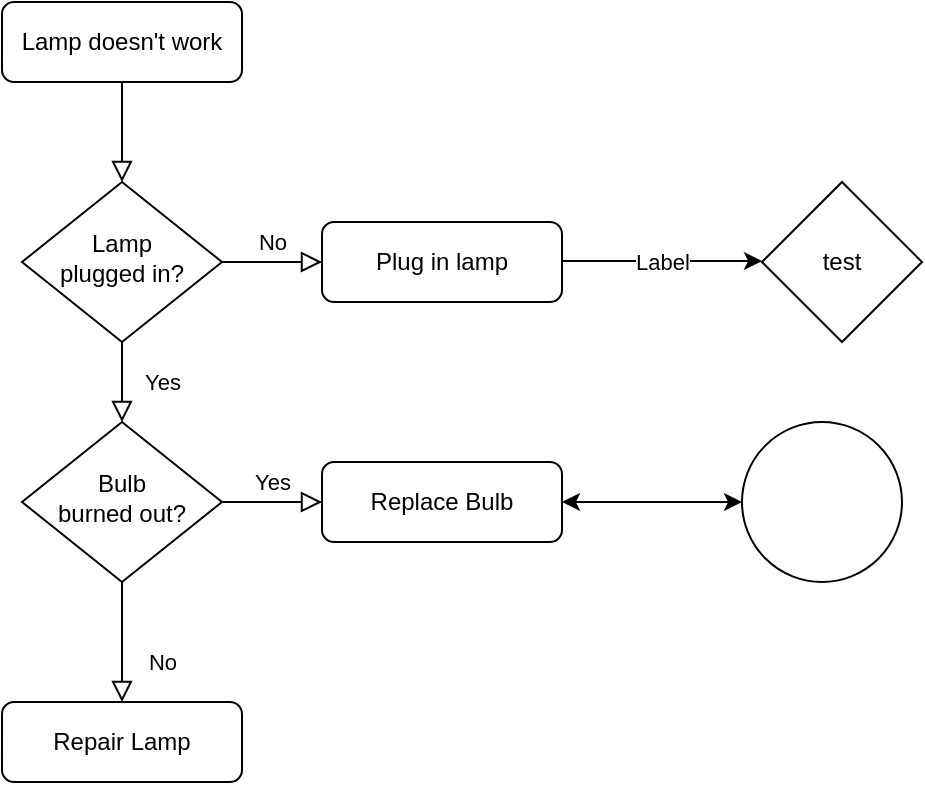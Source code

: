 <mxfile version="20.0.4" type="github" pages="6">
  <diagram id="C5RBs43oDa-KdzZeNtuy" name="Page-1">
    <mxGraphModel dx="1422" dy="794" grid="1" gridSize="10" guides="1" tooltips="1" connect="1" arrows="1" fold="1" page="1" pageScale="1" pageWidth="827" pageHeight="1169" math="0" shadow="0">
      <root>
        <mxCell id="WIyWlLk6GJQsqaUBKTNV-0" />
        <mxCell id="WIyWlLk6GJQsqaUBKTNV-1" parent="WIyWlLk6GJQsqaUBKTNV-0" />
        <mxCell id="WIyWlLk6GJQsqaUBKTNV-2" value="" style="rounded=0;html=1;jettySize=auto;orthogonalLoop=1;fontSize=11;endArrow=block;endFill=0;endSize=8;strokeWidth=1;shadow=0;labelBackgroundColor=none;edgeStyle=orthogonalEdgeStyle;" parent="WIyWlLk6GJQsqaUBKTNV-1" source="WIyWlLk6GJQsqaUBKTNV-3" target="WIyWlLk6GJQsqaUBKTNV-6" edge="1">
          <mxGeometry relative="1" as="geometry" />
        </mxCell>
        <mxCell id="WIyWlLk6GJQsqaUBKTNV-3" value="Lamp doesn&#39;t work" style="rounded=1;whiteSpace=wrap;html=1;fontSize=12;glass=0;strokeWidth=1;shadow=0;" parent="WIyWlLk6GJQsqaUBKTNV-1" vertex="1">
          <mxGeometry x="160" y="80" width="120" height="40" as="geometry" />
        </mxCell>
        <mxCell id="WIyWlLk6GJQsqaUBKTNV-4" value="Yes" style="rounded=0;html=1;jettySize=auto;orthogonalLoop=1;fontSize=11;endArrow=block;endFill=0;endSize=8;strokeWidth=1;shadow=0;labelBackgroundColor=none;edgeStyle=orthogonalEdgeStyle;" parent="WIyWlLk6GJQsqaUBKTNV-1" source="WIyWlLk6GJQsqaUBKTNV-6" target="WIyWlLk6GJQsqaUBKTNV-10" edge="1">
          <mxGeometry y="20" relative="1" as="geometry">
            <mxPoint as="offset" />
          </mxGeometry>
        </mxCell>
        <mxCell id="WIyWlLk6GJQsqaUBKTNV-5" value="No" style="edgeStyle=orthogonalEdgeStyle;rounded=0;html=1;jettySize=auto;orthogonalLoop=1;fontSize=11;endArrow=block;endFill=0;endSize=8;strokeWidth=1;shadow=0;labelBackgroundColor=none;" parent="WIyWlLk6GJQsqaUBKTNV-1" source="WIyWlLk6GJQsqaUBKTNV-6" target="WIyWlLk6GJQsqaUBKTNV-7" edge="1">
          <mxGeometry y="10" relative="1" as="geometry">
            <mxPoint as="offset" />
          </mxGeometry>
        </mxCell>
        <mxCell id="WIyWlLk6GJQsqaUBKTNV-6" value="Lamp&lt;br&gt;plugged in?" style="rhombus;whiteSpace=wrap;html=1;shadow=0;fontFamily=Helvetica;fontSize=12;align=center;strokeWidth=1;spacing=6;spacingTop=-4;" parent="WIyWlLk6GJQsqaUBKTNV-1" vertex="1">
          <mxGeometry x="170" y="170" width="100" height="80" as="geometry" />
        </mxCell>
        <mxCell id="WIyWlLk6GJQsqaUBKTNV-7" value="Plug in lamp" style="rounded=1;whiteSpace=wrap;html=1;fontSize=12;glass=0;strokeWidth=1;shadow=0;" parent="WIyWlLk6GJQsqaUBKTNV-1" vertex="1">
          <mxGeometry x="320" y="190" width="120" height="40" as="geometry" />
        </mxCell>
        <mxCell id="WIyWlLk6GJQsqaUBKTNV-8" value="No" style="rounded=0;html=1;jettySize=auto;orthogonalLoop=1;fontSize=11;endArrow=block;endFill=0;endSize=8;strokeWidth=1;shadow=0;labelBackgroundColor=none;edgeStyle=orthogonalEdgeStyle;" parent="WIyWlLk6GJQsqaUBKTNV-1" source="WIyWlLk6GJQsqaUBKTNV-10" target="WIyWlLk6GJQsqaUBKTNV-11" edge="1">
          <mxGeometry x="0.333" y="20" relative="1" as="geometry">
            <mxPoint as="offset" />
          </mxGeometry>
        </mxCell>
        <mxCell id="WIyWlLk6GJQsqaUBKTNV-9" value="Yes" style="edgeStyle=orthogonalEdgeStyle;rounded=0;html=1;jettySize=auto;orthogonalLoop=1;fontSize=11;endArrow=block;endFill=0;endSize=8;strokeWidth=1;shadow=0;labelBackgroundColor=none;" parent="WIyWlLk6GJQsqaUBKTNV-1" source="WIyWlLk6GJQsqaUBKTNV-10" target="WIyWlLk6GJQsqaUBKTNV-12" edge="1">
          <mxGeometry y="10" relative="1" as="geometry">
            <mxPoint as="offset" />
          </mxGeometry>
        </mxCell>
        <mxCell id="WIyWlLk6GJQsqaUBKTNV-10" value="Bulb&lt;br&gt;burned out?" style="rhombus;whiteSpace=wrap;html=1;shadow=0;fontFamily=Helvetica;fontSize=12;align=center;strokeWidth=1;spacing=6;spacingTop=-4;" parent="WIyWlLk6GJQsqaUBKTNV-1" vertex="1">
          <mxGeometry x="170" y="290" width="100" height="80" as="geometry" />
        </mxCell>
        <mxCell id="WIyWlLk6GJQsqaUBKTNV-11" value="Repair Lamp" style="rounded=1;whiteSpace=wrap;html=1;fontSize=12;glass=0;strokeWidth=1;shadow=0;" parent="WIyWlLk6GJQsqaUBKTNV-1" vertex="1">
          <mxGeometry x="160" y="430" width="120" height="40" as="geometry" />
        </mxCell>
        <mxCell id="WIyWlLk6GJQsqaUBKTNV-12" value="Replace Bulb" style="rounded=1;whiteSpace=wrap;html=1;fontSize=12;glass=0;strokeWidth=1;shadow=0;" parent="WIyWlLk6GJQsqaUBKTNV-1" vertex="1">
          <mxGeometry x="320" y="310" width="120" height="40" as="geometry" />
        </mxCell>
        <mxCell id="0f3JeOdPNSi6OkgVjgul-0" value="test" style="rhombus;whiteSpace=wrap;html=1;" parent="WIyWlLk6GJQsqaUBKTNV-1" vertex="1">
          <mxGeometry x="540" y="170" width="80" height="80" as="geometry" />
        </mxCell>
        <mxCell id="0f3JeOdPNSi6OkgVjgul-1" value="" style="endArrow=classic;html=1;rounded=0;" parent="WIyWlLk6GJQsqaUBKTNV-1" edge="1">
          <mxGeometry relative="1" as="geometry">
            <mxPoint x="440" y="209.5" as="sourcePoint" />
            <mxPoint x="540" y="209.5" as="targetPoint" />
          </mxGeometry>
        </mxCell>
        <mxCell id="0f3JeOdPNSi6OkgVjgul-2" value="Label" style="edgeLabel;resizable=0;html=1;align=center;verticalAlign=middle;" parent="0f3JeOdPNSi6OkgVjgul-1" connectable="0" vertex="1">
          <mxGeometry relative="1" as="geometry" />
        </mxCell>
        <mxCell id="LmcibO6XkBZn-CcMZnma-0" value="" style="ellipse;whiteSpace=wrap;html=1;" parent="WIyWlLk6GJQsqaUBKTNV-1" vertex="1">
          <mxGeometry x="530" y="290" width="80" height="80" as="geometry" />
        </mxCell>
        <mxCell id="LmcibO6XkBZn-CcMZnma-1" value="" style="endArrow=classic;startArrow=classic;html=1;rounded=0;exitX=1;exitY=0.5;exitDx=0;exitDy=0;" parent="WIyWlLk6GJQsqaUBKTNV-1" source="WIyWlLk6GJQsqaUBKTNV-12" target="LmcibO6XkBZn-CcMZnma-0" edge="1">
          <mxGeometry width="50" height="50" relative="1" as="geometry">
            <mxPoint x="460" y="330" as="sourcePoint" />
            <mxPoint x="440" y="280" as="targetPoint" />
          </mxGeometry>
        </mxCell>
      </root>
    </mxGraphModel>
  </diagram>
  <diagram id="EiNi7dC1YrHyzPnDRAL1" name="mockup">
    <mxGraphModel dx="868" dy="450" grid="1" gridSize="10" guides="1" tooltips="1" connect="1" arrows="1" fold="1" page="1" pageScale="1" pageWidth="827" pageHeight="1169" math="0" shadow="0">
      <root>
        <mxCell id="0" />
        <mxCell id="1" parent="0" />
        <mxCell id="X4_AbXHLpoOwDHx-9JOI-1" value="" style="strokeWidth=1;shadow=0;dashed=0;align=center;html=1;shape=mxgraph.mockup.containers.browserWindow;rSize=0;strokeColor=#666666;strokeColor2=#008cff;strokeColor3=#c4c4c4;mainText=,;recursiveResize=0;" parent="1" vertex="1">
          <mxGeometry x="140" y="40" width="660" height="380" as="geometry" />
        </mxCell>
        <mxCell id="X4_AbXHLpoOwDHx-9JOI-2" value="Page 1" style="strokeWidth=1;shadow=0;dashed=0;align=center;html=1;shape=mxgraph.mockup.containers.anchor;fontSize=17;fontColor=#666666;align=left;" parent="X4_AbXHLpoOwDHx-9JOI-1" vertex="1">
          <mxGeometry x="60" y="12" width="110" height="26" as="geometry" />
        </mxCell>
        <mxCell id="X4_AbXHLpoOwDHx-9JOI-3" value="https://www.draw.io" style="strokeWidth=1;shadow=0;dashed=0;align=center;html=1;shape=mxgraph.mockup.containers.anchor;rSize=0;fontSize=17;fontColor=#666666;align=left;" parent="X4_AbXHLpoOwDHx-9JOI-1" vertex="1">
          <mxGeometry x="130" y="60" width="250" height="26" as="geometry" />
        </mxCell>
        <mxCell id="W8P_1YIGOtaXKpAQaV6Y-2" value="" style="shape=process;whiteSpace=wrap;html=1;backgroundOutline=1;" parent="X4_AbXHLpoOwDHx-9JOI-1" vertex="1">
          <mxGeometry x="400" y="160" width="120" height="60" as="geometry" />
        </mxCell>
        <mxCell id="W8P_1YIGOtaXKpAQaV6Y-1" value="" style="shape=cylinder3;whiteSpace=wrap;html=1;boundedLbl=1;backgroundOutline=1;size=15;" parent="1" vertex="1">
          <mxGeometry x="50" y="210" width="60" height="80" as="geometry" />
        </mxCell>
        <mxCell id="r3F8tO3WwBn7Ss0mZ74w-1" value="" style="rounded=1;whiteSpace=wrap;html=1;" parent="1" vertex="1">
          <mxGeometry x="30" y="100" width="120" height="60" as="geometry" />
        </mxCell>
      </root>
    </mxGraphModel>
  </diagram>
  <diagram id="a8-go42t1K4IB6UZZ8qH" name="diagrama de fluji">
    <mxGraphModel dx="868" dy="450" grid="1" gridSize="10" guides="1" tooltips="1" connect="1" arrows="1" fold="1" page="1" pageScale="1" pageWidth="827" pageHeight="1169" math="0" shadow="0">
      <root>
        <mxCell id="0" />
        <mxCell id="1" parent="0" />
        <mxCell id="_P9K7C3eFYIOLjbkXX4V-1" value="Pool" style="swimlane;childLayout=stackLayout;resizeParent=1;resizeParentMax=0;horizontal=1;startSize=20;horizontalStack=0;" vertex="1" parent="1">
          <mxGeometry x="190" y="80" width="480" height="380" as="geometry" />
        </mxCell>
        <mxCell id="_P9K7C3eFYIOLjbkXX4V-2" value="Lane 1" style="swimlane;startSize=20;horizontal=0;" vertex="1" parent="_P9K7C3eFYIOLjbkXX4V-1">
          <mxGeometry y="20" width="480" height="120" as="geometry" />
        </mxCell>
        <mxCell id="_P9K7C3eFYIOLjbkXX4V-3" value="Lane 2" style="swimlane;startSize=20;horizontal=0;" vertex="1" parent="_P9K7C3eFYIOLjbkXX4V-1">
          <mxGeometry y="140" width="480" height="120" as="geometry" />
        </mxCell>
        <mxCell id="_P9K7C3eFYIOLjbkXX4V-4" value="Lane 3" style="swimlane;startSize=20;horizontal=0;" vertex="1" parent="_P9K7C3eFYIOLjbkXX4V-1">
          <mxGeometry y="260" width="480" height="120" as="geometry" />
        </mxCell>
        <mxCell id="_P9K7C3eFYIOLjbkXX4V-5" value="" style="shape=delay;whiteSpace=wrap;html=1;" vertex="1" parent="1">
          <mxGeometry x="70" y="140" width="80" height="40" as="geometry" />
        </mxCell>
        <mxCell id="_P9K7C3eFYIOLjbkXX4V-6" value="" style="shape=offPageConnector;whiteSpace=wrap;html=1;" vertex="1" parent="1">
          <mxGeometry x="720" y="40" width="80" height="80" as="geometry" />
        </mxCell>
        <mxCell id="_P9K7C3eFYIOLjbkXX4V-7" value="" style="shape=loopLimit;whiteSpace=wrap;html=1;" vertex="1" parent="1">
          <mxGeometry x="710" y="170" width="100" height="80" as="geometry" />
        </mxCell>
        <mxCell id="_P9K7C3eFYIOLjbkXX4V-8" value="" style="shape=manualInput;whiteSpace=wrap;html=1;" vertex="1" parent="1">
          <mxGeometry x="70" y="300" width="80" height="80" as="geometry" />
        </mxCell>
      </root>
    </mxGraphModel>
  </diagram>
  <diagram id="j-XA8UHWb0GREC0O_p5o" name="diagrama de componentes">
    <mxGraphModel dx="1422" dy="794" grid="1" gridSize="10" guides="1" tooltips="1" connect="1" arrows="1" fold="1" page="1" pageScale="1" pageWidth="827" pageHeight="1169" math="0" shadow="0">
      <root>
        <mxCell id="0" />
        <mxCell id="1" parent="0" />
      </root>
    </mxGraphModel>
  </diagram>
  <diagram id="0FJG1oKvQnxuFDeffio4" name="Diagrama de Flujo de Historia Clinica">
    <mxGraphModel dx="1422" dy="794" grid="1" gridSize="10" guides="1" tooltips="1" connect="1" arrows="1" fold="1" page="1" pageScale="1" pageWidth="827" pageHeight="1169" math="0" shadow="0">
      <root>
        <mxCell id="0" />
        <mxCell id="1" parent="0" />
        <mxCell id="RMnhrKZfnsFbdMeV7oKZ-1" value="Inicio" style="ellipse;whiteSpace=wrap;html=1;aspect=fixed;fillColor=#d5e8d4;strokeColor=#82b366;" parent="1" vertex="1">
          <mxGeometry x="40" y="50" width="60" height="60" as="geometry" />
        </mxCell>
        <mxCell id="RMnhrKZfnsFbdMeV7oKZ-2" value="Admisión" style="rounded=1;whiteSpace=wrap;html=1;fillColor=#fff2cc;strokeColor=#d6b656;" parent="1" vertex="1">
          <mxGeometry x="160" y="50" width="120" height="60" as="geometry" />
        </mxCell>
        <mxCell id="RMnhrKZfnsFbdMeV7oKZ-3" value="" style="endArrow=classic;html=1;rounded=0;entryX=0;entryY=0.5;entryDx=0;entryDy=0;" parent="1" source="RMnhrKZfnsFbdMeV7oKZ-1" target="RMnhrKZfnsFbdMeV7oKZ-2" edge="1">
          <mxGeometry width="50" height="50" relative="1" as="geometry">
            <mxPoint x="390" y="430" as="sourcePoint" />
            <mxPoint x="440" y="380" as="targetPoint" />
          </mxGeometry>
        </mxCell>
        <mxCell id="RMnhrKZfnsFbdMeV7oKZ-6" value="Toma de Signos Vitales" style="rounded=1;whiteSpace=wrap;html=1;fillColor=#fff2cc;strokeColor=#d6b656;" parent="1" vertex="1">
          <mxGeometry x="330" y="50" width="120" height="60" as="geometry" />
        </mxCell>
        <mxCell id="RMnhrKZfnsFbdMeV7oKZ-7" value="" style="endArrow=classic;html=1;rounded=0;exitX=1;exitY=0.5;exitDx=0;exitDy=0;" parent="1" source="RMnhrKZfnsFbdMeV7oKZ-2" target="RMnhrKZfnsFbdMeV7oKZ-6" edge="1">
          <mxGeometry width="50" height="50" relative="1" as="geometry">
            <mxPoint x="390" y="420" as="sourcePoint" />
            <mxPoint x="440" y="370" as="targetPoint" />
          </mxGeometry>
        </mxCell>
        <mxCell id="RMnhrKZfnsFbdMeV7oKZ-8" value="Ingreso al Modulo de consultas" style="rounded=1;whiteSpace=wrap;html=1;fillColor=#fff2cc;strokeColor=#d6b656;" parent="1" vertex="1">
          <mxGeometry x="510" y="50" width="120" height="60" as="geometry" />
        </mxCell>
        <mxCell id="RMnhrKZfnsFbdMeV7oKZ-9" value="" style="endArrow=classic;html=1;rounded=0;exitX=1;exitY=0.5;exitDx=0;exitDy=0;" parent="1" source="RMnhrKZfnsFbdMeV7oKZ-6" target="RMnhrKZfnsFbdMeV7oKZ-8" edge="1">
          <mxGeometry width="50" height="50" relative="1" as="geometry">
            <mxPoint x="390" y="420" as="sourcePoint" />
            <mxPoint x="440" y="370" as="targetPoint" />
          </mxGeometry>
        </mxCell>
        <mxCell id="RMnhrKZfnsFbdMeV7oKZ-10" value="¿El Paciente ya cuenta con Historia Clínica?" style="rhombus;whiteSpace=wrap;html=1;fillColor=#fff2cc;strokeColor=#d6b656;" parent="1" vertex="1">
          <mxGeometry x="510" y="170" width="120" height="120" as="geometry" />
        </mxCell>
        <mxCell id="RMnhrKZfnsFbdMeV7oKZ-11" value="" style="endArrow=classic;html=1;rounded=0;" parent="1" source="RMnhrKZfnsFbdMeV7oKZ-8" target="RMnhrKZfnsFbdMeV7oKZ-10" edge="1">
          <mxGeometry width="50" height="50" relative="1" as="geometry">
            <mxPoint x="390" y="400" as="sourcePoint" />
            <mxPoint x="440" y="350" as="targetPoint" />
          </mxGeometry>
        </mxCell>
        <mxCell id="RMnhrKZfnsFbdMeV7oKZ-12" value="Si" style="text;html=1;strokeColor=none;fillColor=none;align=center;verticalAlign=middle;whiteSpace=wrap;rounded=0;" parent="1" vertex="1">
          <mxGeometry x="448" y="190" width="60" height="30" as="geometry" />
        </mxCell>
        <mxCell id="RMnhrKZfnsFbdMeV7oKZ-13" value="No" style="text;html=1;strokeColor=none;fillColor=none;align=center;verticalAlign=middle;whiteSpace=wrap;rounded=0;" parent="1" vertex="1">
          <mxGeometry x="620" y="190" width="60" height="30" as="geometry" />
        </mxCell>
        <mxCell id="RMnhrKZfnsFbdMeV7oKZ-14" value="" style="endArrow=classic;html=1;rounded=0;exitX=0;exitY=0.5;exitDx=0;exitDy=0;" parent="1" source="RMnhrKZfnsFbdMeV7oKZ-10" edge="1" target="HL4wUpQa_9BszUXqO1d3-1">
          <mxGeometry width="50" height="50" relative="1" as="geometry">
            <mxPoint x="390" y="400" as="sourcePoint" />
            <mxPoint x="610" y="340" as="targetPoint" />
          </mxGeometry>
        </mxCell>
        <mxCell id="RMnhrKZfnsFbdMeV7oKZ-16" value="Crear Historia Clinica" style="rounded=1;whiteSpace=wrap;html=1;fillColor=#fff2cc;strokeColor=#d6b656;" parent="1" vertex="1">
          <mxGeometry x="690" y="200" width="120" height="60" as="geometry" />
        </mxCell>
        <mxCell id="RMnhrKZfnsFbdMeV7oKZ-17" value="" style="endArrow=classic;html=1;rounded=0;exitX=1;exitY=0.5;exitDx=0;exitDy=0;" parent="1" source="RMnhrKZfnsFbdMeV7oKZ-10" target="RMnhrKZfnsFbdMeV7oKZ-16" edge="1">
          <mxGeometry width="50" height="50" relative="1" as="geometry">
            <mxPoint x="390" y="400" as="sourcePoint" />
            <mxPoint x="440" y="350" as="targetPoint" />
          </mxGeometry>
        </mxCell>
        <mxCell id="RMnhrKZfnsFbdMeV7oKZ-18" value="Consultar Historia Clinica" style="rounded=1;whiteSpace=wrap;html=1;fillColor=#fff2cc;strokeColor=#d6b656;" parent="1" vertex="1">
          <mxGeometry x="312" y="481" width="120" height="60" as="geometry" />
        </mxCell>
        <mxCell id="RMnhrKZfnsFbdMeV7oKZ-19" value="" style="endArrow=classic;html=1;rounded=0;" parent="1" source="RMnhrKZfnsFbdMeV7oKZ-16" target="RMnhrKZfnsFbdMeV7oKZ-18" edge="1">
          <mxGeometry width="50" height="50" relative="1" as="geometry">
            <mxPoint x="390" y="390" as="sourcePoint" />
            <mxPoint x="440" y="340" as="targetPoint" />
            <Array as="points">
              <mxPoint x="750" y="380" />
              <mxPoint x="750" y="477" />
              <mxPoint x="750" y="511" />
            </Array>
          </mxGeometry>
        </mxCell>
        <mxCell id="RMnhrKZfnsFbdMeV7oKZ-21" value="Atención del Paciente" style="rounded=1;whiteSpace=wrap;html=1;fillColor=#fff2cc;strokeColor=#d6b656;" parent="1" vertex="1">
          <mxGeometry x="472" y="571" width="120" height="60" as="geometry" />
        </mxCell>
        <mxCell id="RMnhrKZfnsFbdMeV7oKZ-23" value="" style="endArrow=none;dashed=1;html=1;dashPattern=1 3;strokeWidth=2;rounded=0;entryX=0.5;entryY=1;entryDx=0;entryDy=0;" parent="1" source="RMnhrKZfnsFbdMeV7oKZ-21" target="RMnhrKZfnsFbdMeV7oKZ-18" edge="1">
          <mxGeometry width="50" height="50" relative="1" as="geometry">
            <mxPoint x="162" y="621" as="sourcePoint" />
            <mxPoint x="212" y="571" as="targetPoint" />
          </mxGeometry>
        </mxCell>
        <mxCell id="RMnhrKZfnsFbdMeV7oKZ-24" value="Alta del Paciente" style="rounded=1;whiteSpace=wrap;html=1;fillColor=#fff2cc;strokeColor=#d6b656;" parent="1" vertex="1">
          <mxGeometry x="152" y="481" width="120" height="60" as="geometry" />
        </mxCell>
        <mxCell id="RMnhrKZfnsFbdMeV7oKZ-25" value="" style="endArrow=classic;html=1;rounded=0;entryX=1;entryY=0.5;entryDx=0;entryDy=0;" parent="1" source="RMnhrKZfnsFbdMeV7oKZ-18" target="RMnhrKZfnsFbdMeV7oKZ-24" edge="1">
          <mxGeometry width="50" height="50" relative="1" as="geometry">
            <mxPoint x="162" y="621" as="sourcePoint" />
            <mxPoint x="212" y="571" as="targetPoint" />
          </mxGeometry>
        </mxCell>
        <mxCell id="RMnhrKZfnsFbdMeV7oKZ-26" value="Fin" style="ellipse;whiteSpace=wrap;html=1;aspect=fixed;fillColor=#f8cecc;strokeColor=#b85450;" parent="1" vertex="1">
          <mxGeometry x="32" y="481" width="60" height="60" as="geometry" />
        </mxCell>
        <mxCell id="RMnhrKZfnsFbdMeV7oKZ-27" value="" style="endArrow=classic;html=1;rounded=0;exitX=0;exitY=0.5;exitDx=0;exitDy=0;" parent="1" source="RMnhrKZfnsFbdMeV7oKZ-24" target="RMnhrKZfnsFbdMeV7oKZ-26" edge="1">
          <mxGeometry width="50" height="50" relative="1" as="geometry">
            <mxPoint x="162" y="621" as="sourcePoint" />
            <mxPoint x="212" y="571" as="targetPoint" />
          </mxGeometry>
        </mxCell>
        <mxCell id="HL4wUpQa_9BszUXqO1d3-1" value="¿Requiere actualizar Historia Clínica?" style="rhombus;whiteSpace=wrap;html=1;fillColor=#fff2cc;strokeColor=#d6b656;" vertex="1" parent="1">
          <mxGeometry x="300" y="165" width="140" height="130" as="geometry" />
        </mxCell>
        <mxCell id="HL4wUpQa_9BszUXqO1d3-2" value="Actualizar Historia Clinica" style="rounded=1;whiteSpace=wrap;html=1;fillColor=#fff2cc;strokeColor=#d6b656;" vertex="1" parent="1">
          <mxGeometry x="210" y="310" width="120" height="60" as="geometry" />
        </mxCell>
        <mxCell id="HL4wUpQa_9BszUXqO1d3-3" value="" style="endArrow=classic;html=1;rounded=0;entryX=0.45;entryY=-0.067;entryDx=0;entryDy=0;entryPerimeter=0;exitX=0;exitY=0.5;exitDx=0;exitDy=0;" edge="1" parent="1" source="HL4wUpQa_9BszUXqO1d3-1" target="HL4wUpQa_9BszUXqO1d3-2">
          <mxGeometry width="50" height="50" relative="1" as="geometry">
            <mxPoint x="210" y="280" as="sourcePoint" />
            <mxPoint x="260" y="230" as="targetPoint" />
            <Array as="points">
              <mxPoint x="264" y="230" />
            </Array>
          </mxGeometry>
        </mxCell>
        <mxCell id="HL4wUpQa_9BszUXqO1d3-4" value="Si" style="text;html=1;strokeColor=none;fillColor=none;align=center;verticalAlign=middle;whiteSpace=wrap;rounded=0;" vertex="1" parent="1">
          <mxGeometry x="190" y="250" width="60" height="30" as="geometry" />
        </mxCell>
        <mxCell id="HL4wUpQa_9BszUXqO1d3-5" value="" style="endArrow=classic;html=1;rounded=0;exitX=0.5;exitY=1;exitDx=0;exitDy=0;" edge="1" parent="1" source="HL4wUpQa_9BszUXqO1d3-1" target="RMnhrKZfnsFbdMeV7oKZ-18">
          <mxGeometry width="50" height="50" relative="1" as="geometry">
            <mxPoint x="390" y="430" as="sourcePoint" />
            <mxPoint x="440" y="380" as="targetPoint" />
            <Array as="points" />
          </mxGeometry>
        </mxCell>
        <mxCell id="HL4wUpQa_9BszUXqO1d3-6" value="No" style="text;html=1;strokeColor=none;fillColor=none;align=center;verticalAlign=middle;whiteSpace=wrap;rounded=0;" vertex="1" parent="1">
          <mxGeometry x="380" y="360" width="60" height="30" as="geometry" />
        </mxCell>
        <mxCell id="HL4wUpQa_9BszUXqO1d3-7" value="" style="endArrow=classic;html=1;rounded=0;exitX=0.417;exitY=1;exitDx=0;exitDy=0;exitPerimeter=0;" edge="1" parent="1" source="HL4wUpQa_9BszUXqO1d3-2">
          <mxGeometry width="50" height="50" relative="1" as="geometry">
            <mxPoint x="390" y="430" as="sourcePoint" />
            <mxPoint x="370" y="480" as="targetPoint" />
          </mxGeometry>
        </mxCell>
      </root>
    </mxGraphModel>
  </diagram>
  <diagram name="Diagrama de Laboratorio" id="5OnZy8I1DerMemIDZ4Z2">
    <mxGraphModel dx="1422" dy="794" grid="1" gridSize="10" guides="1" tooltips="1" connect="1" arrows="1" fold="1" page="1" pageScale="1" pageWidth="827" pageHeight="1169" math="0" shadow="0">
      <root>
        <mxCell id="z8_920ZuaEv_8N6seaUg-0" />
        <mxCell id="z8_920ZuaEv_8N6seaUg-1" parent="z8_920ZuaEv_8N6seaUg-0" />
        <mxCell id="z8_920ZuaEv_8N6seaUg-2" value="Inicio" style="ellipse;whiteSpace=wrap;html=1;aspect=fixed;fillColor=#d5e8d4;strokeColor=#82b366;" parent="z8_920ZuaEv_8N6seaUg-1" vertex="1">
          <mxGeometry x="40" y="50" width="60" height="60" as="geometry" />
        </mxCell>
        <mxCell id="z8_920ZuaEv_8N6seaUg-3" value="Admisión" style="rounded=1;whiteSpace=wrap;html=1;fillColor=#fff2cc;strokeColor=#d6b656;" parent="z8_920ZuaEv_8N6seaUg-1" vertex="1">
          <mxGeometry x="160" y="50" width="120" height="60" as="geometry" />
        </mxCell>
        <mxCell id="z8_920ZuaEv_8N6seaUg-4" value="" style="endArrow=classic;html=1;rounded=0;entryX=0;entryY=0.5;entryDx=0;entryDy=0;" parent="z8_920ZuaEv_8N6seaUg-1" source="z8_920ZuaEv_8N6seaUg-2" target="z8_920ZuaEv_8N6seaUg-3" edge="1">
          <mxGeometry width="50" height="50" relative="1" as="geometry">
            <mxPoint x="390" y="430" as="sourcePoint" />
            <mxPoint x="440" y="380" as="targetPoint" />
          </mxGeometry>
        </mxCell>
        <mxCell id="z8_920ZuaEv_8N6seaUg-5" value="Toma de Signos Vitales" style="rounded=1;whiteSpace=wrap;html=1;fillColor=#fff2cc;strokeColor=#d6b656;" parent="z8_920ZuaEv_8N6seaUg-1" vertex="1">
          <mxGeometry x="330" y="50" width="120" height="60" as="geometry" />
        </mxCell>
        <mxCell id="z8_920ZuaEv_8N6seaUg-6" value="" style="endArrow=classic;html=1;rounded=0;exitX=1;exitY=0.5;exitDx=0;exitDy=0;" parent="z8_920ZuaEv_8N6seaUg-1" source="z8_920ZuaEv_8N6seaUg-3" target="z8_920ZuaEv_8N6seaUg-5" edge="1">
          <mxGeometry width="50" height="50" relative="1" as="geometry">
            <mxPoint x="390" y="420" as="sourcePoint" />
            <mxPoint x="440" y="370" as="targetPoint" />
          </mxGeometry>
        </mxCell>
        <mxCell id="z8_920ZuaEv_8N6seaUg-7" value="Ingreso al Modulo de consultas" style="rounded=1;whiteSpace=wrap;html=1;fillColor=#fff2cc;strokeColor=#d6b656;" parent="z8_920ZuaEv_8N6seaUg-1" vertex="1">
          <mxGeometry x="510" y="50" width="120" height="60" as="geometry" />
        </mxCell>
        <mxCell id="z8_920ZuaEv_8N6seaUg-8" value="" style="endArrow=classic;html=1;rounded=0;exitX=1;exitY=0.5;exitDx=0;exitDy=0;" parent="z8_920ZuaEv_8N6seaUg-1" source="z8_920ZuaEv_8N6seaUg-5" target="z8_920ZuaEv_8N6seaUg-7" edge="1">
          <mxGeometry width="50" height="50" relative="1" as="geometry">
            <mxPoint x="390" y="420" as="sourcePoint" />
            <mxPoint x="440" y="370" as="targetPoint" />
          </mxGeometry>
        </mxCell>
        <mxCell id="z8_920ZuaEv_8N6seaUg-14" value="Admisión" style="rounded=1;whiteSpace=wrap;html=1;fillColor=#fff2cc;strokeColor=#d6b656;" parent="z8_920ZuaEv_8N6seaUg-1" vertex="1">
          <mxGeometry x="510" y="350" width="120" height="60" as="geometry" />
        </mxCell>
        <mxCell id="z8_920ZuaEv_8N6seaUg-15" value="Solicitud de Prueba Diagnostica (Laboratorio o Imagen)" style="rounded=1;whiteSpace=wrap;html=1;fillColor=#fff2cc;strokeColor=#d6b656;" parent="z8_920ZuaEv_8N6seaUg-1" vertex="1">
          <mxGeometry x="690" y="200" width="120" height="60" as="geometry" />
        </mxCell>
        <mxCell id="z8_920ZuaEv_8N6seaUg-17" value="Consultar Historia Clinica" style="rounded=1;whiteSpace=wrap;html=1;fillColor=#fff2cc;strokeColor=#d6b656;" parent="z8_920ZuaEv_8N6seaUg-1" vertex="1">
          <mxGeometry x="690" y="440" width="120" height="60" as="geometry" />
        </mxCell>
        <mxCell id="z8_920ZuaEv_8N6seaUg-18" value="" style="endArrow=classic;html=1;rounded=0;" parent="z8_920ZuaEv_8N6seaUg-1" source="z8_920ZuaEv_8N6seaUg-15" target="z8_920ZuaEv_8N6seaUg-17" edge="1">
          <mxGeometry width="50" height="50" relative="1" as="geometry">
            <mxPoint x="390" y="390" as="sourcePoint" />
            <mxPoint x="440" y="340" as="targetPoint" />
          </mxGeometry>
        </mxCell>
        <mxCell id="z8_920ZuaEv_8N6seaUg-19" value="" style="endArrow=classic;html=1;rounded=0;entryX=0;entryY=0.5;entryDx=0;entryDy=0;" parent="z8_920ZuaEv_8N6seaUg-1" source="z8_920ZuaEv_8N6seaUg-14" target="z8_920ZuaEv_8N6seaUg-17" edge="1">
          <mxGeometry width="50" height="50" relative="1" as="geometry">
            <mxPoint x="390" y="390" as="sourcePoint" />
            <mxPoint x="440" y="340" as="targetPoint" />
            <Array as="points">
              <mxPoint x="570" y="470" />
            </Array>
          </mxGeometry>
        </mxCell>
        <mxCell id="z8_920ZuaEv_8N6seaUg-20" value="Atención del Paciente" style="rounded=1;whiteSpace=wrap;html=1;fillColor=#fff2cc;strokeColor=#d6b656;" parent="z8_920ZuaEv_8N6seaUg-1" vertex="1">
          <mxGeometry x="690" y="560" width="120" height="60" as="geometry" />
        </mxCell>
        <mxCell id="z8_920ZuaEv_8N6seaUg-21" value="" style="endArrow=none;dashed=1;html=1;dashPattern=1 3;strokeWidth=2;rounded=0;entryX=0.5;entryY=1;entryDx=0;entryDy=0;" parent="z8_920ZuaEv_8N6seaUg-1" source="z8_920ZuaEv_8N6seaUg-20" target="z8_920ZuaEv_8N6seaUg-17" edge="1">
          <mxGeometry width="50" height="50" relative="1" as="geometry">
            <mxPoint x="390" y="490" as="sourcePoint" />
            <mxPoint x="440" y="440" as="targetPoint" />
          </mxGeometry>
        </mxCell>
        <mxCell id="z8_920ZuaEv_8N6seaUg-22" value="Alta del Paciente" style="rounded=1;whiteSpace=wrap;html=1;fillColor=#fff2cc;strokeColor=#d6b656;" parent="z8_920ZuaEv_8N6seaUg-1" vertex="1">
          <mxGeometry x="470" y="510" width="120" height="60" as="geometry" />
        </mxCell>
        <mxCell id="z8_920ZuaEv_8N6seaUg-23" value="" style="endArrow=classic;html=1;rounded=0;entryX=1;entryY=0.5;entryDx=0;entryDy=0;" parent="z8_920ZuaEv_8N6seaUg-1" source="z8_920ZuaEv_8N6seaUg-17" target="z8_920ZuaEv_8N6seaUg-22" edge="1">
          <mxGeometry width="50" height="50" relative="1" as="geometry">
            <mxPoint x="390" y="490" as="sourcePoint" />
            <mxPoint x="440" y="440" as="targetPoint" />
          </mxGeometry>
        </mxCell>
        <mxCell id="z8_920ZuaEv_8N6seaUg-24" value="Fin" style="ellipse;whiteSpace=wrap;html=1;aspect=fixed;fillColor=#f8cecc;strokeColor=#b85450;" parent="z8_920ZuaEv_8N6seaUg-1" vertex="1">
          <mxGeometry x="340" y="510" width="60" height="60" as="geometry" />
        </mxCell>
        <mxCell id="z8_920ZuaEv_8N6seaUg-25" value="" style="endArrow=classic;html=1;rounded=0;exitX=0;exitY=0.5;exitDx=0;exitDy=0;" parent="z8_920ZuaEv_8N6seaUg-1" source="z8_920ZuaEv_8N6seaUg-22" target="z8_920ZuaEv_8N6seaUg-24" edge="1">
          <mxGeometry width="50" height="50" relative="1" as="geometry">
            <mxPoint x="390" y="490" as="sourcePoint" />
            <mxPoint x="440" y="440" as="targetPoint" />
          </mxGeometry>
        </mxCell>
      </root>
    </mxGraphModel>
  </diagram>
</mxfile>
